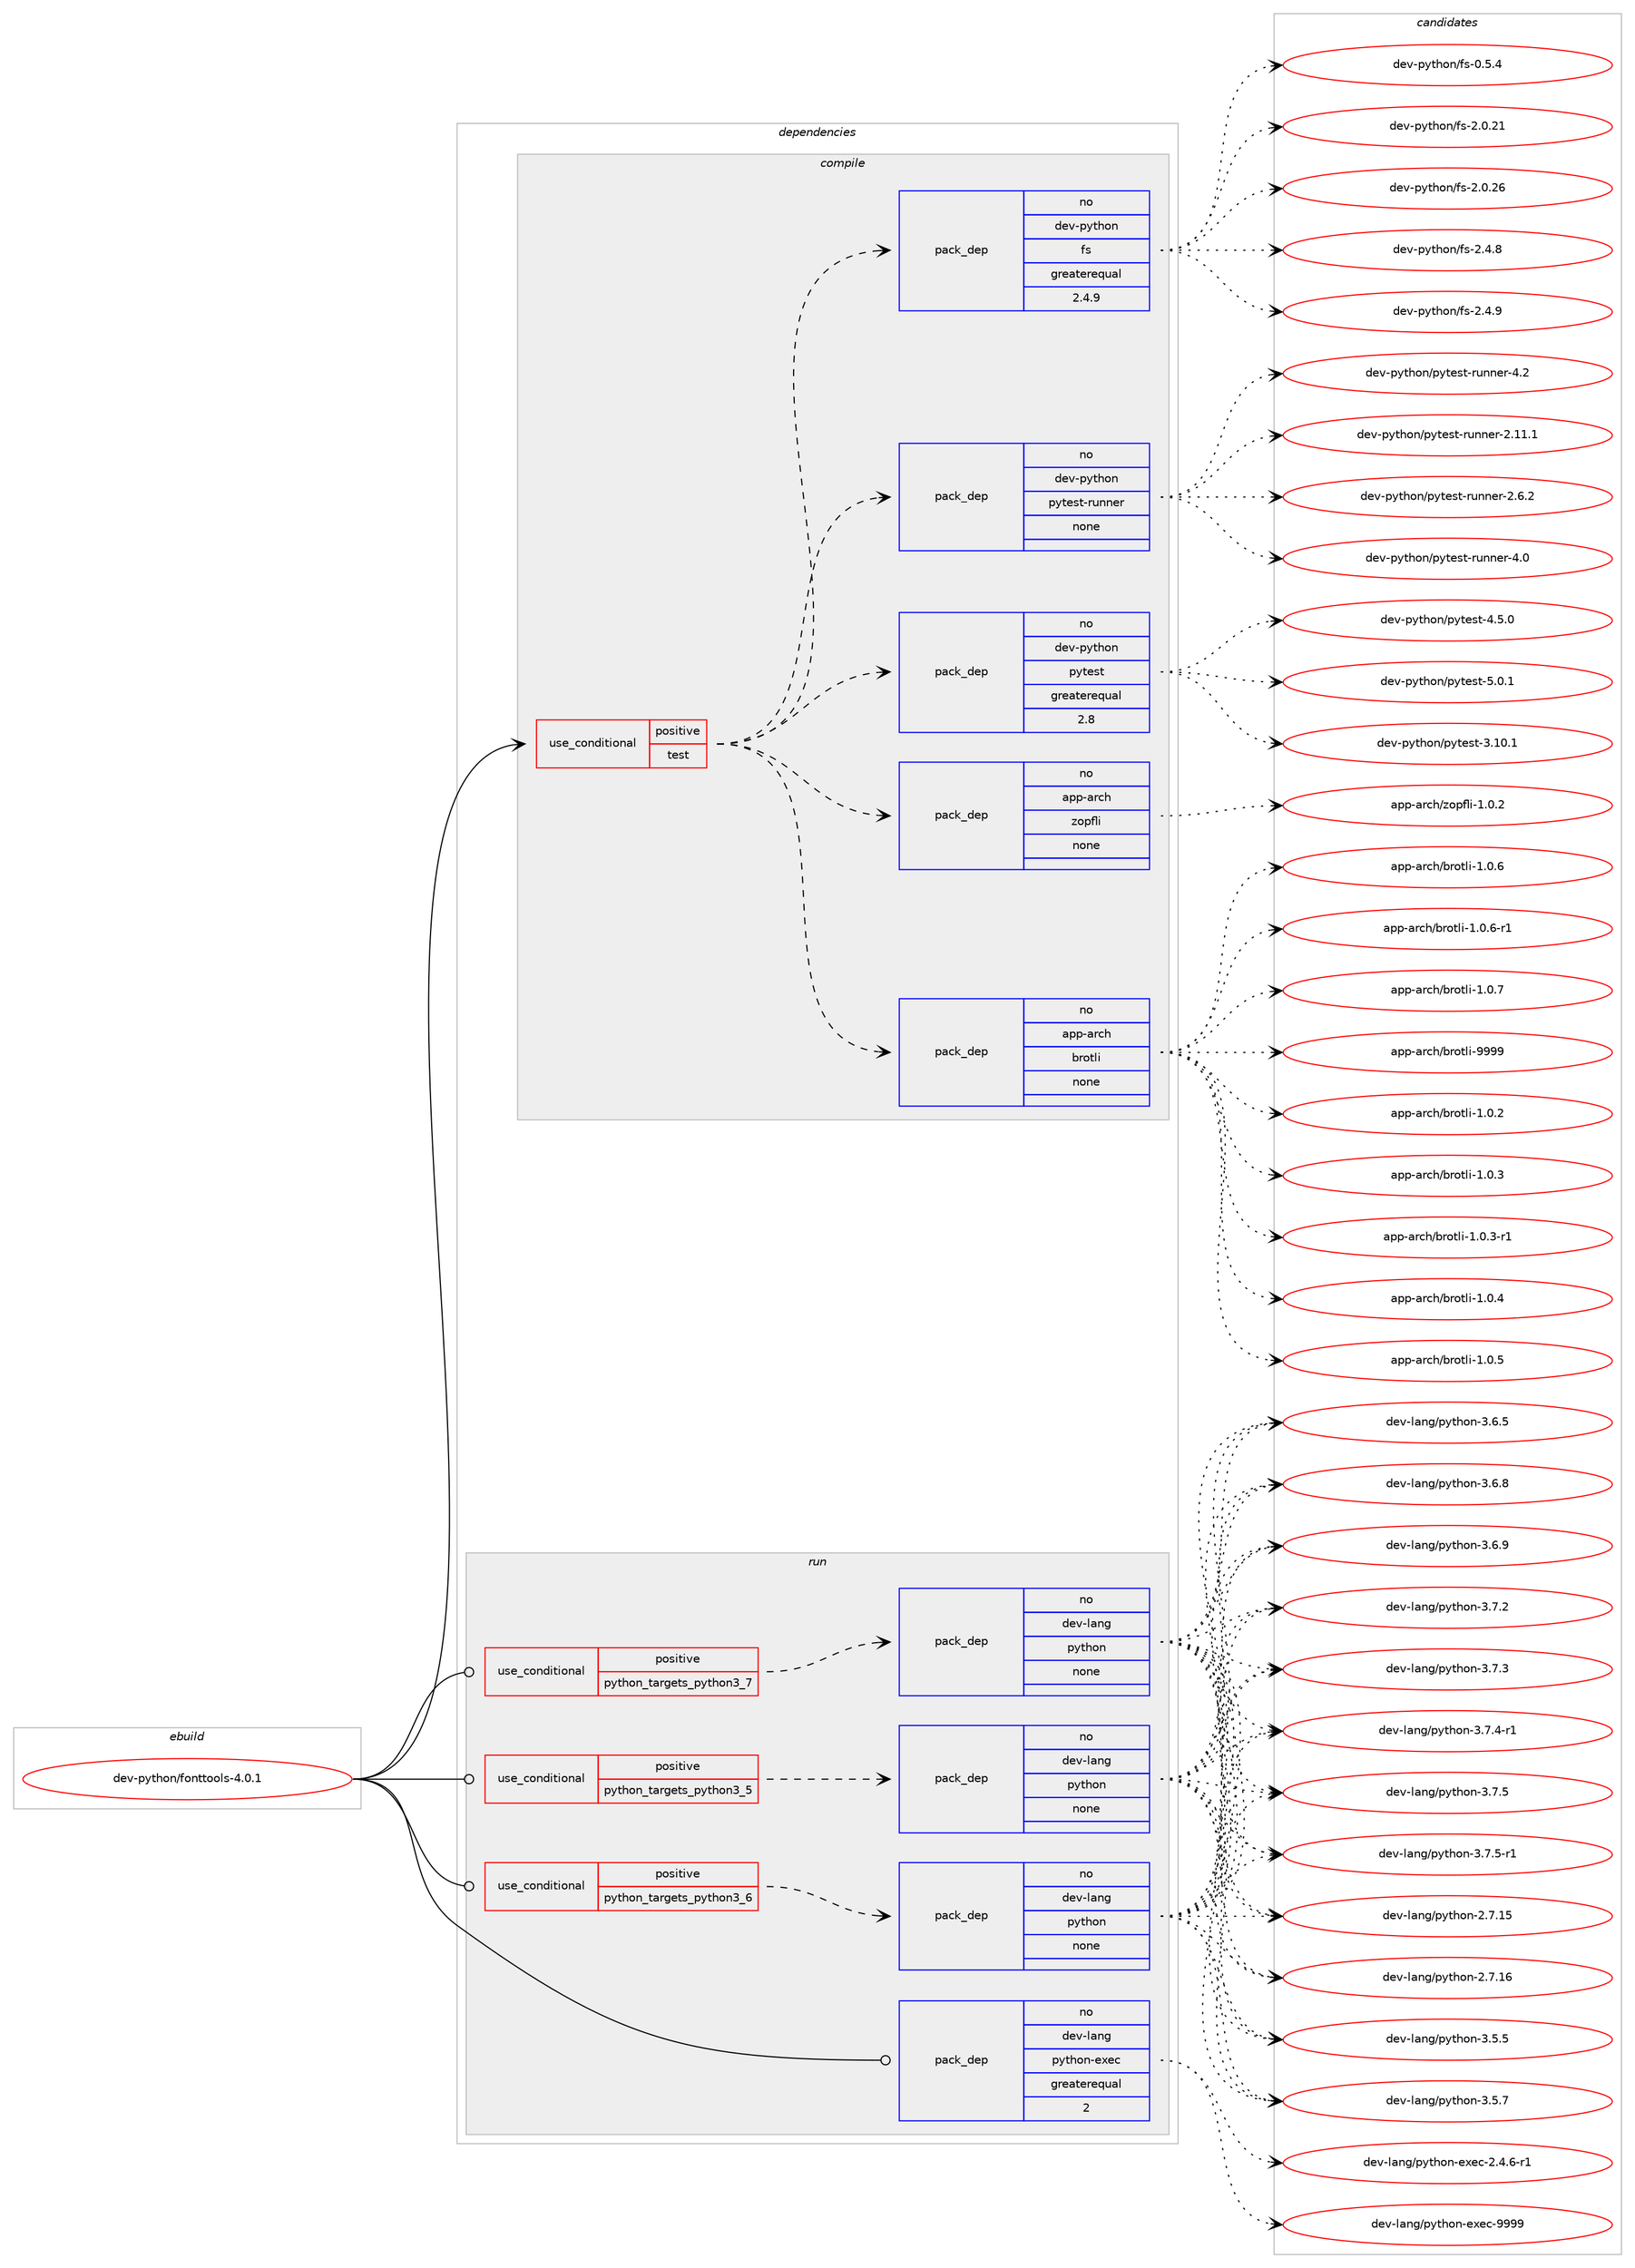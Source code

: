 digraph prolog {

# *************
# Graph options
# *************

newrank=true;
concentrate=true;
compound=true;
graph [rankdir=LR,fontname=Helvetica,fontsize=10,ranksep=1.5];#, ranksep=2.5, nodesep=0.2];
edge  [arrowhead=vee];
node  [fontname=Helvetica,fontsize=10];

# **********
# The ebuild
# **********

subgraph cluster_leftcol {
color=gray;
rank=same;
label=<<i>ebuild</i>>;
id [label="dev-python/fonttools-4.0.1", color=red, width=4, href="../dev-python/fonttools-4.0.1.svg"];
}

# ****************
# The dependencies
# ****************

subgraph cluster_midcol {
color=gray;
label=<<i>dependencies</i>>;
subgraph cluster_compile {
fillcolor="#eeeeee";
style=filled;
label=<<i>compile</i>>;
subgraph cond139719 {
dependency605727 [label=<<TABLE BORDER="0" CELLBORDER="1" CELLSPACING="0" CELLPADDING="4"><TR><TD ROWSPAN="3" CELLPADDING="10">use_conditional</TD></TR><TR><TD>positive</TD></TR><TR><TD>test</TD></TR></TABLE>>, shape=none, color=red];
subgraph pack454211 {
dependency605728 [label=<<TABLE BORDER="0" CELLBORDER="1" CELLSPACING="0" CELLPADDING="4" WIDTH="220"><TR><TD ROWSPAN="6" CELLPADDING="30">pack_dep</TD></TR><TR><TD WIDTH="110">no</TD></TR><TR><TD>dev-python</TD></TR><TR><TD>pytest</TD></TR><TR><TD>greaterequal</TD></TR><TR><TD>2.8</TD></TR></TABLE>>, shape=none, color=blue];
}
dependency605727:e -> dependency605728:w [weight=20,style="dashed",arrowhead="vee"];
subgraph pack454212 {
dependency605729 [label=<<TABLE BORDER="0" CELLBORDER="1" CELLSPACING="0" CELLPADDING="4" WIDTH="220"><TR><TD ROWSPAN="6" CELLPADDING="30">pack_dep</TD></TR><TR><TD WIDTH="110">no</TD></TR><TR><TD>dev-python</TD></TR><TR><TD>pytest-runner</TD></TR><TR><TD>none</TD></TR><TR><TD></TD></TR></TABLE>>, shape=none, color=blue];
}
dependency605727:e -> dependency605729:w [weight=20,style="dashed",arrowhead="vee"];
subgraph pack454213 {
dependency605730 [label=<<TABLE BORDER="0" CELLBORDER="1" CELLSPACING="0" CELLPADDING="4" WIDTH="220"><TR><TD ROWSPAN="6" CELLPADDING="30">pack_dep</TD></TR><TR><TD WIDTH="110">no</TD></TR><TR><TD>dev-python</TD></TR><TR><TD>fs</TD></TR><TR><TD>greaterequal</TD></TR><TR><TD>2.4.9</TD></TR></TABLE>>, shape=none, color=blue];
}
dependency605727:e -> dependency605730:w [weight=20,style="dashed",arrowhead="vee"];
subgraph pack454214 {
dependency605731 [label=<<TABLE BORDER="0" CELLBORDER="1" CELLSPACING="0" CELLPADDING="4" WIDTH="220"><TR><TD ROWSPAN="6" CELLPADDING="30">pack_dep</TD></TR><TR><TD WIDTH="110">no</TD></TR><TR><TD>app-arch</TD></TR><TR><TD>brotli</TD></TR><TR><TD>none</TD></TR><TR><TD></TD></TR></TABLE>>, shape=none, color=blue];
}
dependency605727:e -> dependency605731:w [weight=20,style="dashed",arrowhead="vee"];
subgraph pack454215 {
dependency605732 [label=<<TABLE BORDER="0" CELLBORDER="1" CELLSPACING="0" CELLPADDING="4" WIDTH="220"><TR><TD ROWSPAN="6" CELLPADDING="30">pack_dep</TD></TR><TR><TD WIDTH="110">no</TD></TR><TR><TD>app-arch</TD></TR><TR><TD>zopfli</TD></TR><TR><TD>none</TD></TR><TR><TD></TD></TR></TABLE>>, shape=none, color=blue];
}
dependency605727:e -> dependency605732:w [weight=20,style="dashed",arrowhead="vee"];
}
id:e -> dependency605727:w [weight=20,style="solid",arrowhead="vee"];
}
subgraph cluster_compileandrun {
fillcolor="#eeeeee";
style=filled;
label=<<i>compile and run</i>>;
}
subgraph cluster_run {
fillcolor="#eeeeee";
style=filled;
label=<<i>run</i>>;
subgraph cond139720 {
dependency605733 [label=<<TABLE BORDER="0" CELLBORDER="1" CELLSPACING="0" CELLPADDING="4"><TR><TD ROWSPAN="3" CELLPADDING="10">use_conditional</TD></TR><TR><TD>positive</TD></TR><TR><TD>python_targets_python3_5</TD></TR></TABLE>>, shape=none, color=red];
subgraph pack454216 {
dependency605734 [label=<<TABLE BORDER="0" CELLBORDER="1" CELLSPACING="0" CELLPADDING="4" WIDTH="220"><TR><TD ROWSPAN="6" CELLPADDING="30">pack_dep</TD></TR><TR><TD WIDTH="110">no</TD></TR><TR><TD>dev-lang</TD></TR><TR><TD>python</TD></TR><TR><TD>none</TD></TR><TR><TD></TD></TR></TABLE>>, shape=none, color=blue];
}
dependency605733:e -> dependency605734:w [weight=20,style="dashed",arrowhead="vee"];
}
id:e -> dependency605733:w [weight=20,style="solid",arrowhead="odot"];
subgraph cond139721 {
dependency605735 [label=<<TABLE BORDER="0" CELLBORDER="1" CELLSPACING="0" CELLPADDING="4"><TR><TD ROWSPAN="3" CELLPADDING="10">use_conditional</TD></TR><TR><TD>positive</TD></TR><TR><TD>python_targets_python3_6</TD></TR></TABLE>>, shape=none, color=red];
subgraph pack454217 {
dependency605736 [label=<<TABLE BORDER="0" CELLBORDER="1" CELLSPACING="0" CELLPADDING="4" WIDTH="220"><TR><TD ROWSPAN="6" CELLPADDING="30">pack_dep</TD></TR><TR><TD WIDTH="110">no</TD></TR><TR><TD>dev-lang</TD></TR><TR><TD>python</TD></TR><TR><TD>none</TD></TR><TR><TD></TD></TR></TABLE>>, shape=none, color=blue];
}
dependency605735:e -> dependency605736:w [weight=20,style="dashed",arrowhead="vee"];
}
id:e -> dependency605735:w [weight=20,style="solid",arrowhead="odot"];
subgraph cond139722 {
dependency605737 [label=<<TABLE BORDER="0" CELLBORDER="1" CELLSPACING="0" CELLPADDING="4"><TR><TD ROWSPAN="3" CELLPADDING="10">use_conditional</TD></TR><TR><TD>positive</TD></TR><TR><TD>python_targets_python3_7</TD></TR></TABLE>>, shape=none, color=red];
subgraph pack454218 {
dependency605738 [label=<<TABLE BORDER="0" CELLBORDER="1" CELLSPACING="0" CELLPADDING="4" WIDTH="220"><TR><TD ROWSPAN="6" CELLPADDING="30">pack_dep</TD></TR><TR><TD WIDTH="110">no</TD></TR><TR><TD>dev-lang</TD></TR><TR><TD>python</TD></TR><TR><TD>none</TD></TR><TR><TD></TD></TR></TABLE>>, shape=none, color=blue];
}
dependency605737:e -> dependency605738:w [weight=20,style="dashed",arrowhead="vee"];
}
id:e -> dependency605737:w [weight=20,style="solid",arrowhead="odot"];
subgraph pack454219 {
dependency605739 [label=<<TABLE BORDER="0" CELLBORDER="1" CELLSPACING="0" CELLPADDING="4" WIDTH="220"><TR><TD ROWSPAN="6" CELLPADDING="30">pack_dep</TD></TR><TR><TD WIDTH="110">no</TD></TR><TR><TD>dev-lang</TD></TR><TR><TD>python-exec</TD></TR><TR><TD>greaterequal</TD></TR><TR><TD>2</TD></TR></TABLE>>, shape=none, color=blue];
}
id:e -> dependency605739:w [weight=20,style="solid",arrowhead="odot"];
}
}

# **************
# The candidates
# **************

subgraph cluster_choices {
rank=same;
color=gray;
label=<<i>candidates</i>>;

subgraph choice454211 {
color=black;
nodesep=1;
choice100101118451121211161041111104711212111610111511645514649484649 [label="dev-python/pytest-3.10.1", color=red, width=4,href="../dev-python/pytest-3.10.1.svg"];
choice1001011184511212111610411111047112121116101115116455246534648 [label="dev-python/pytest-4.5.0", color=red, width=4,href="../dev-python/pytest-4.5.0.svg"];
choice1001011184511212111610411111047112121116101115116455346484649 [label="dev-python/pytest-5.0.1", color=red, width=4,href="../dev-python/pytest-5.0.1.svg"];
dependency605728:e -> choice100101118451121211161041111104711212111610111511645514649484649:w [style=dotted,weight="100"];
dependency605728:e -> choice1001011184511212111610411111047112121116101115116455246534648:w [style=dotted,weight="100"];
dependency605728:e -> choice1001011184511212111610411111047112121116101115116455346484649:w [style=dotted,weight="100"];
}
subgraph choice454212 {
color=black;
nodesep=1;
choice10010111845112121116104111110471121211161011151164511411711011010111445504649494649 [label="dev-python/pytest-runner-2.11.1", color=red, width=4,href="../dev-python/pytest-runner-2.11.1.svg"];
choice100101118451121211161041111104711212111610111511645114117110110101114455046544650 [label="dev-python/pytest-runner-2.6.2", color=red, width=4,href="../dev-python/pytest-runner-2.6.2.svg"];
choice10010111845112121116104111110471121211161011151164511411711011010111445524648 [label="dev-python/pytest-runner-4.0", color=red, width=4,href="../dev-python/pytest-runner-4.0.svg"];
choice10010111845112121116104111110471121211161011151164511411711011010111445524650 [label="dev-python/pytest-runner-4.2", color=red, width=4,href="../dev-python/pytest-runner-4.2.svg"];
dependency605729:e -> choice10010111845112121116104111110471121211161011151164511411711011010111445504649494649:w [style=dotted,weight="100"];
dependency605729:e -> choice100101118451121211161041111104711212111610111511645114117110110101114455046544650:w [style=dotted,weight="100"];
dependency605729:e -> choice10010111845112121116104111110471121211161011151164511411711011010111445524648:w [style=dotted,weight="100"];
dependency605729:e -> choice10010111845112121116104111110471121211161011151164511411711011010111445524650:w [style=dotted,weight="100"];
}
subgraph choice454213 {
color=black;
nodesep=1;
choice1001011184511212111610411111047102115454846534652 [label="dev-python/fs-0.5.4", color=red, width=4,href="../dev-python/fs-0.5.4.svg"];
choice100101118451121211161041111104710211545504648465049 [label="dev-python/fs-2.0.21", color=red, width=4,href="../dev-python/fs-2.0.21.svg"];
choice100101118451121211161041111104710211545504648465054 [label="dev-python/fs-2.0.26", color=red, width=4,href="../dev-python/fs-2.0.26.svg"];
choice1001011184511212111610411111047102115455046524656 [label="dev-python/fs-2.4.8", color=red, width=4,href="../dev-python/fs-2.4.8.svg"];
choice1001011184511212111610411111047102115455046524657 [label="dev-python/fs-2.4.9", color=red, width=4,href="../dev-python/fs-2.4.9.svg"];
dependency605730:e -> choice1001011184511212111610411111047102115454846534652:w [style=dotted,weight="100"];
dependency605730:e -> choice100101118451121211161041111104710211545504648465049:w [style=dotted,weight="100"];
dependency605730:e -> choice100101118451121211161041111104710211545504648465054:w [style=dotted,weight="100"];
dependency605730:e -> choice1001011184511212111610411111047102115455046524656:w [style=dotted,weight="100"];
dependency605730:e -> choice1001011184511212111610411111047102115455046524657:w [style=dotted,weight="100"];
}
subgraph choice454214 {
color=black;
nodesep=1;
choice971121124597114991044798114111116108105454946484650 [label="app-arch/brotli-1.0.2", color=red, width=4,href="../app-arch/brotli-1.0.2.svg"];
choice971121124597114991044798114111116108105454946484651 [label="app-arch/brotli-1.0.3", color=red, width=4,href="../app-arch/brotli-1.0.3.svg"];
choice9711211245971149910447981141111161081054549464846514511449 [label="app-arch/brotli-1.0.3-r1", color=red, width=4,href="../app-arch/brotli-1.0.3-r1.svg"];
choice971121124597114991044798114111116108105454946484652 [label="app-arch/brotli-1.0.4", color=red, width=4,href="../app-arch/brotli-1.0.4.svg"];
choice971121124597114991044798114111116108105454946484653 [label="app-arch/brotli-1.0.5", color=red, width=4,href="../app-arch/brotli-1.0.5.svg"];
choice971121124597114991044798114111116108105454946484654 [label="app-arch/brotli-1.0.6", color=red, width=4,href="../app-arch/brotli-1.0.6.svg"];
choice9711211245971149910447981141111161081054549464846544511449 [label="app-arch/brotli-1.0.6-r1", color=red, width=4,href="../app-arch/brotli-1.0.6-r1.svg"];
choice971121124597114991044798114111116108105454946484655 [label="app-arch/brotli-1.0.7", color=red, width=4,href="../app-arch/brotli-1.0.7.svg"];
choice9711211245971149910447981141111161081054557575757 [label="app-arch/brotli-9999", color=red, width=4,href="../app-arch/brotli-9999.svg"];
dependency605731:e -> choice971121124597114991044798114111116108105454946484650:w [style=dotted,weight="100"];
dependency605731:e -> choice971121124597114991044798114111116108105454946484651:w [style=dotted,weight="100"];
dependency605731:e -> choice9711211245971149910447981141111161081054549464846514511449:w [style=dotted,weight="100"];
dependency605731:e -> choice971121124597114991044798114111116108105454946484652:w [style=dotted,weight="100"];
dependency605731:e -> choice971121124597114991044798114111116108105454946484653:w [style=dotted,weight="100"];
dependency605731:e -> choice971121124597114991044798114111116108105454946484654:w [style=dotted,weight="100"];
dependency605731:e -> choice9711211245971149910447981141111161081054549464846544511449:w [style=dotted,weight="100"];
dependency605731:e -> choice971121124597114991044798114111116108105454946484655:w [style=dotted,weight="100"];
dependency605731:e -> choice9711211245971149910447981141111161081054557575757:w [style=dotted,weight="100"];
}
subgraph choice454215 {
color=black;
nodesep=1;
choice9711211245971149910447122111112102108105454946484650 [label="app-arch/zopfli-1.0.2", color=red, width=4,href="../app-arch/zopfli-1.0.2.svg"];
dependency605732:e -> choice9711211245971149910447122111112102108105454946484650:w [style=dotted,weight="100"];
}
subgraph choice454216 {
color=black;
nodesep=1;
choice10010111845108971101034711212111610411111045504655464953 [label="dev-lang/python-2.7.15", color=red, width=4,href="../dev-lang/python-2.7.15.svg"];
choice10010111845108971101034711212111610411111045504655464954 [label="dev-lang/python-2.7.16", color=red, width=4,href="../dev-lang/python-2.7.16.svg"];
choice100101118451089711010347112121116104111110455146534653 [label="dev-lang/python-3.5.5", color=red, width=4,href="../dev-lang/python-3.5.5.svg"];
choice100101118451089711010347112121116104111110455146534655 [label="dev-lang/python-3.5.7", color=red, width=4,href="../dev-lang/python-3.5.7.svg"];
choice100101118451089711010347112121116104111110455146544653 [label="dev-lang/python-3.6.5", color=red, width=4,href="../dev-lang/python-3.6.5.svg"];
choice100101118451089711010347112121116104111110455146544656 [label="dev-lang/python-3.6.8", color=red, width=4,href="../dev-lang/python-3.6.8.svg"];
choice100101118451089711010347112121116104111110455146544657 [label="dev-lang/python-3.6.9", color=red, width=4,href="../dev-lang/python-3.6.9.svg"];
choice100101118451089711010347112121116104111110455146554650 [label="dev-lang/python-3.7.2", color=red, width=4,href="../dev-lang/python-3.7.2.svg"];
choice100101118451089711010347112121116104111110455146554651 [label="dev-lang/python-3.7.3", color=red, width=4,href="../dev-lang/python-3.7.3.svg"];
choice1001011184510897110103471121211161041111104551465546524511449 [label="dev-lang/python-3.7.4-r1", color=red, width=4,href="../dev-lang/python-3.7.4-r1.svg"];
choice100101118451089711010347112121116104111110455146554653 [label="dev-lang/python-3.7.5", color=red, width=4,href="../dev-lang/python-3.7.5.svg"];
choice1001011184510897110103471121211161041111104551465546534511449 [label="dev-lang/python-3.7.5-r1", color=red, width=4,href="../dev-lang/python-3.7.5-r1.svg"];
dependency605734:e -> choice10010111845108971101034711212111610411111045504655464953:w [style=dotted,weight="100"];
dependency605734:e -> choice10010111845108971101034711212111610411111045504655464954:w [style=dotted,weight="100"];
dependency605734:e -> choice100101118451089711010347112121116104111110455146534653:w [style=dotted,weight="100"];
dependency605734:e -> choice100101118451089711010347112121116104111110455146534655:w [style=dotted,weight="100"];
dependency605734:e -> choice100101118451089711010347112121116104111110455146544653:w [style=dotted,weight="100"];
dependency605734:e -> choice100101118451089711010347112121116104111110455146544656:w [style=dotted,weight="100"];
dependency605734:e -> choice100101118451089711010347112121116104111110455146544657:w [style=dotted,weight="100"];
dependency605734:e -> choice100101118451089711010347112121116104111110455146554650:w [style=dotted,weight="100"];
dependency605734:e -> choice100101118451089711010347112121116104111110455146554651:w [style=dotted,weight="100"];
dependency605734:e -> choice1001011184510897110103471121211161041111104551465546524511449:w [style=dotted,weight="100"];
dependency605734:e -> choice100101118451089711010347112121116104111110455146554653:w [style=dotted,weight="100"];
dependency605734:e -> choice1001011184510897110103471121211161041111104551465546534511449:w [style=dotted,weight="100"];
}
subgraph choice454217 {
color=black;
nodesep=1;
choice10010111845108971101034711212111610411111045504655464953 [label="dev-lang/python-2.7.15", color=red, width=4,href="../dev-lang/python-2.7.15.svg"];
choice10010111845108971101034711212111610411111045504655464954 [label="dev-lang/python-2.7.16", color=red, width=4,href="../dev-lang/python-2.7.16.svg"];
choice100101118451089711010347112121116104111110455146534653 [label="dev-lang/python-3.5.5", color=red, width=4,href="../dev-lang/python-3.5.5.svg"];
choice100101118451089711010347112121116104111110455146534655 [label="dev-lang/python-3.5.7", color=red, width=4,href="../dev-lang/python-3.5.7.svg"];
choice100101118451089711010347112121116104111110455146544653 [label="dev-lang/python-3.6.5", color=red, width=4,href="../dev-lang/python-3.6.5.svg"];
choice100101118451089711010347112121116104111110455146544656 [label="dev-lang/python-3.6.8", color=red, width=4,href="../dev-lang/python-3.6.8.svg"];
choice100101118451089711010347112121116104111110455146544657 [label="dev-lang/python-3.6.9", color=red, width=4,href="../dev-lang/python-3.6.9.svg"];
choice100101118451089711010347112121116104111110455146554650 [label="dev-lang/python-3.7.2", color=red, width=4,href="../dev-lang/python-3.7.2.svg"];
choice100101118451089711010347112121116104111110455146554651 [label="dev-lang/python-3.7.3", color=red, width=4,href="../dev-lang/python-3.7.3.svg"];
choice1001011184510897110103471121211161041111104551465546524511449 [label="dev-lang/python-3.7.4-r1", color=red, width=4,href="../dev-lang/python-3.7.4-r1.svg"];
choice100101118451089711010347112121116104111110455146554653 [label="dev-lang/python-3.7.5", color=red, width=4,href="../dev-lang/python-3.7.5.svg"];
choice1001011184510897110103471121211161041111104551465546534511449 [label="dev-lang/python-3.7.5-r1", color=red, width=4,href="../dev-lang/python-3.7.5-r1.svg"];
dependency605736:e -> choice10010111845108971101034711212111610411111045504655464953:w [style=dotted,weight="100"];
dependency605736:e -> choice10010111845108971101034711212111610411111045504655464954:w [style=dotted,weight="100"];
dependency605736:e -> choice100101118451089711010347112121116104111110455146534653:w [style=dotted,weight="100"];
dependency605736:e -> choice100101118451089711010347112121116104111110455146534655:w [style=dotted,weight="100"];
dependency605736:e -> choice100101118451089711010347112121116104111110455146544653:w [style=dotted,weight="100"];
dependency605736:e -> choice100101118451089711010347112121116104111110455146544656:w [style=dotted,weight="100"];
dependency605736:e -> choice100101118451089711010347112121116104111110455146544657:w [style=dotted,weight="100"];
dependency605736:e -> choice100101118451089711010347112121116104111110455146554650:w [style=dotted,weight="100"];
dependency605736:e -> choice100101118451089711010347112121116104111110455146554651:w [style=dotted,weight="100"];
dependency605736:e -> choice1001011184510897110103471121211161041111104551465546524511449:w [style=dotted,weight="100"];
dependency605736:e -> choice100101118451089711010347112121116104111110455146554653:w [style=dotted,weight="100"];
dependency605736:e -> choice1001011184510897110103471121211161041111104551465546534511449:w [style=dotted,weight="100"];
}
subgraph choice454218 {
color=black;
nodesep=1;
choice10010111845108971101034711212111610411111045504655464953 [label="dev-lang/python-2.7.15", color=red, width=4,href="../dev-lang/python-2.7.15.svg"];
choice10010111845108971101034711212111610411111045504655464954 [label="dev-lang/python-2.7.16", color=red, width=4,href="../dev-lang/python-2.7.16.svg"];
choice100101118451089711010347112121116104111110455146534653 [label="dev-lang/python-3.5.5", color=red, width=4,href="../dev-lang/python-3.5.5.svg"];
choice100101118451089711010347112121116104111110455146534655 [label="dev-lang/python-3.5.7", color=red, width=4,href="../dev-lang/python-3.5.7.svg"];
choice100101118451089711010347112121116104111110455146544653 [label="dev-lang/python-3.6.5", color=red, width=4,href="../dev-lang/python-3.6.5.svg"];
choice100101118451089711010347112121116104111110455146544656 [label="dev-lang/python-3.6.8", color=red, width=4,href="../dev-lang/python-3.6.8.svg"];
choice100101118451089711010347112121116104111110455146544657 [label="dev-lang/python-3.6.9", color=red, width=4,href="../dev-lang/python-3.6.9.svg"];
choice100101118451089711010347112121116104111110455146554650 [label="dev-lang/python-3.7.2", color=red, width=4,href="../dev-lang/python-3.7.2.svg"];
choice100101118451089711010347112121116104111110455146554651 [label="dev-lang/python-3.7.3", color=red, width=4,href="../dev-lang/python-3.7.3.svg"];
choice1001011184510897110103471121211161041111104551465546524511449 [label="dev-lang/python-3.7.4-r1", color=red, width=4,href="../dev-lang/python-3.7.4-r1.svg"];
choice100101118451089711010347112121116104111110455146554653 [label="dev-lang/python-3.7.5", color=red, width=4,href="../dev-lang/python-3.7.5.svg"];
choice1001011184510897110103471121211161041111104551465546534511449 [label="dev-lang/python-3.7.5-r1", color=red, width=4,href="../dev-lang/python-3.7.5-r1.svg"];
dependency605738:e -> choice10010111845108971101034711212111610411111045504655464953:w [style=dotted,weight="100"];
dependency605738:e -> choice10010111845108971101034711212111610411111045504655464954:w [style=dotted,weight="100"];
dependency605738:e -> choice100101118451089711010347112121116104111110455146534653:w [style=dotted,weight="100"];
dependency605738:e -> choice100101118451089711010347112121116104111110455146534655:w [style=dotted,weight="100"];
dependency605738:e -> choice100101118451089711010347112121116104111110455146544653:w [style=dotted,weight="100"];
dependency605738:e -> choice100101118451089711010347112121116104111110455146544656:w [style=dotted,weight="100"];
dependency605738:e -> choice100101118451089711010347112121116104111110455146544657:w [style=dotted,weight="100"];
dependency605738:e -> choice100101118451089711010347112121116104111110455146554650:w [style=dotted,weight="100"];
dependency605738:e -> choice100101118451089711010347112121116104111110455146554651:w [style=dotted,weight="100"];
dependency605738:e -> choice1001011184510897110103471121211161041111104551465546524511449:w [style=dotted,weight="100"];
dependency605738:e -> choice100101118451089711010347112121116104111110455146554653:w [style=dotted,weight="100"];
dependency605738:e -> choice1001011184510897110103471121211161041111104551465546534511449:w [style=dotted,weight="100"];
}
subgraph choice454219 {
color=black;
nodesep=1;
choice10010111845108971101034711212111610411111045101120101994550465246544511449 [label="dev-lang/python-exec-2.4.6-r1", color=red, width=4,href="../dev-lang/python-exec-2.4.6-r1.svg"];
choice10010111845108971101034711212111610411111045101120101994557575757 [label="dev-lang/python-exec-9999", color=red, width=4,href="../dev-lang/python-exec-9999.svg"];
dependency605739:e -> choice10010111845108971101034711212111610411111045101120101994550465246544511449:w [style=dotted,weight="100"];
dependency605739:e -> choice10010111845108971101034711212111610411111045101120101994557575757:w [style=dotted,weight="100"];
}
}

}
